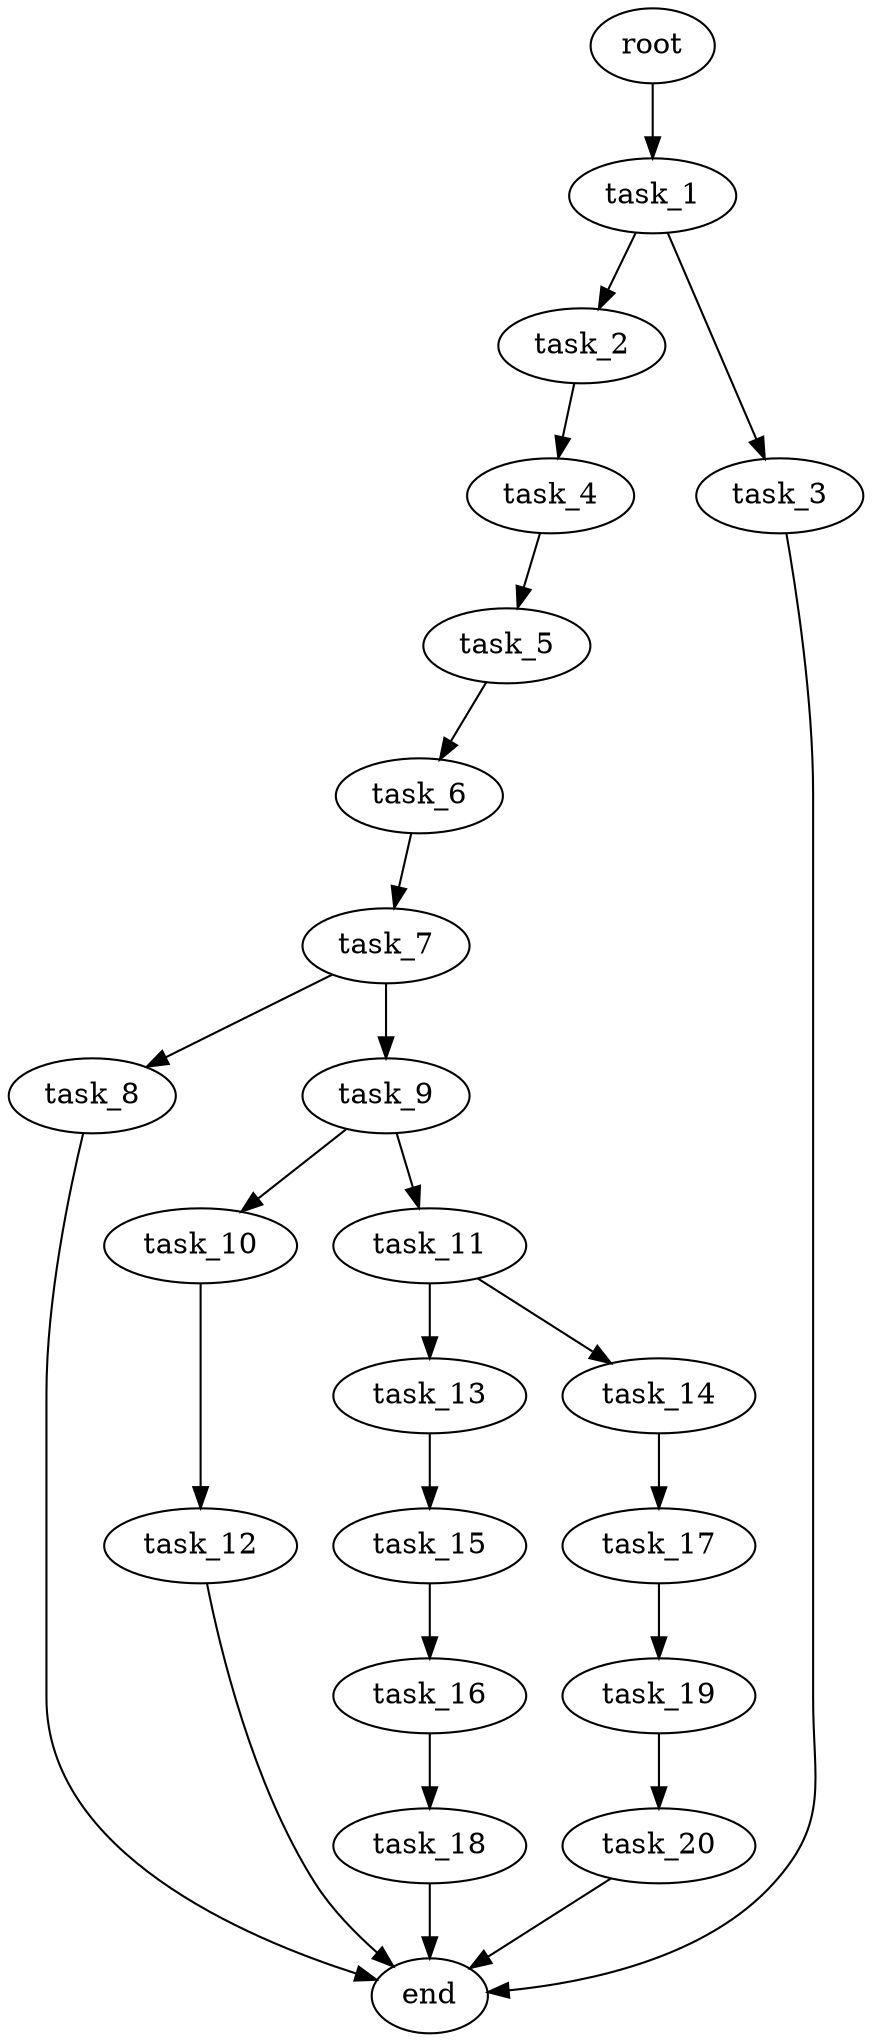 digraph G {
  root [size="0.000000e+00"];
  task_1 [size="4.516098e+10"];
  task_2 [size="2.285707e+10"];
  task_3 [size="3.389977e+10"];
  task_4 [size="4.535536e+10"];
  task_5 [size="4.160481e+10"];
  task_6 [size="9.517633e+09"];
  task_7 [size="4.268213e+10"];
  task_8 [size="6.651414e+10"];
  task_9 [size="3.743636e+10"];
  task_10 [size="1.527237e+10"];
  task_11 [size="9.229927e+10"];
  task_12 [size="6.722659e+09"];
  task_13 [size="8.317887e+10"];
  task_14 [size="9.332078e+09"];
  task_15 [size="9.665478e+09"];
  task_16 [size="7.388221e+10"];
  task_17 [size="8.117881e+10"];
  task_18 [size="5.564151e+10"];
  task_19 [size="5.865064e+10"];
  task_20 [size="5.616303e+10"];
  end [size="0.000000e+00"];

  root -> task_1 [size="1.000000e-12"];
  task_1 -> task_2 [size="2.285707e+08"];
  task_1 -> task_3 [size="3.389977e+08"];
  task_2 -> task_4 [size="4.535536e+08"];
  task_3 -> end [size="1.000000e-12"];
  task_4 -> task_5 [size="4.160481e+08"];
  task_5 -> task_6 [size="9.517633e+07"];
  task_6 -> task_7 [size="4.268213e+08"];
  task_7 -> task_8 [size="6.651414e+08"];
  task_7 -> task_9 [size="3.743636e+08"];
  task_8 -> end [size="1.000000e-12"];
  task_9 -> task_10 [size="1.527237e+08"];
  task_9 -> task_11 [size="9.229927e+08"];
  task_10 -> task_12 [size="6.722659e+07"];
  task_11 -> task_13 [size="8.317887e+08"];
  task_11 -> task_14 [size="9.332078e+07"];
  task_12 -> end [size="1.000000e-12"];
  task_13 -> task_15 [size="9.665478e+07"];
  task_14 -> task_17 [size="8.117881e+08"];
  task_15 -> task_16 [size="7.388221e+08"];
  task_16 -> task_18 [size="5.564151e+08"];
  task_17 -> task_19 [size="5.865064e+08"];
  task_18 -> end [size="1.000000e-12"];
  task_19 -> task_20 [size="5.616303e+08"];
  task_20 -> end [size="1.000000e-12"];
}
